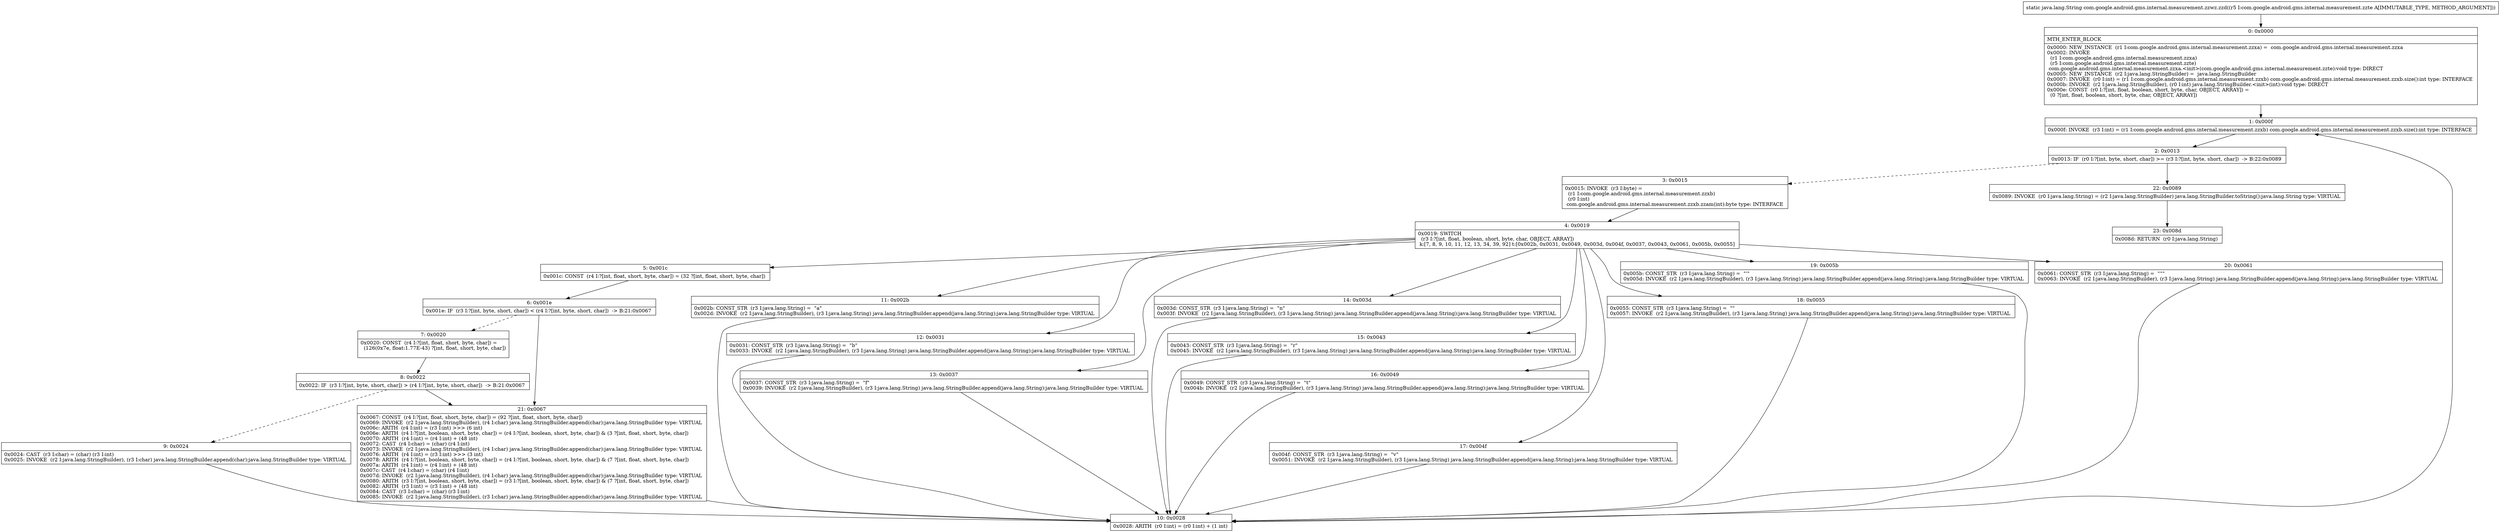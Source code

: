 digraph "CFG forcom.google.android.gms.internal.measurement.zzwz.zzd(Lcom\/google\/android\/gms\/internal\/measurement\/zzte;)Ljava\/lang\/String;" {
Node_0 [shape=record,label="{0\:\ 0x0000|MTH_ENTER_BLOCK\l|0x0000: NEW_INSTANCE  (r1 I:com.google.android.gms.internal.measurement.zzxa) =  com.google.android.gms.internal.measurement.zzxa \l0x0002: INVOKE  \l  (r1 I:com.google.android.gms.internal.measurement.zzxa)\l  (r5 I:com.google.android.gms.internal.measurement.zzte)\l com.google.android.gms.internal.measurement.zzxa.\<init\>(com.google.android.gms.internal.measurement.zzte):void type: DIRECT \l0x0005: NEW_INSTANCE  (r2 I:java.lang.StringBuilder) =  java.lang.StringBuilder \l0x0007: INVOKE  (r0 I:int) = (r1 I:com.google.android.gms.internal.measurement.zzxb) com.google.android.gms.internal.measurement.zzxb.size():int type: INTERFACE \l0x000b: INVOKE  (r2 I:java.lang.StringBuilder), (r0 I:int) java.lang.StringBuilder.\<init\>(int):void type: DIRECT \l0x000e: CONST  (r0 I:?[int, float, boolean, short, byte, char, OBJECT, ARRAY]) = \l  (0 ?[int, float, boolean, short, byte, char, OBJECT, ARRAY])\l \l}"];
Node_1 [shape=record,label="{1\:\ 0x000f|0x000f: INVOKE  (r3 I:int) = (r1 I:com.google.android.gms.internal.measurement.zzxb) com.google.android.gms.internal.measurement.zzxb.size():int type: INTERFACE \l}"];
Node_2 [shape=record,label="{2\:\ 0x0013|0x0013: IF  (r0 I:?[int, byte, short, char]) \>= (r3 I:?[int, byte, short, char])  \-\> B:22:0x0089 \l}"];
Node_3 [shape=record,label="{3\:\ 0x0015|0x0015: INVOKE  (r3 I:byte) = \l  (r1 I:com.google.android.gms.internal.measurement.zzxb)\l  (r0 I:int)\l com.google.android.gms.internal.measurement.zzxb.zzam(int):byte type: INTERFACE \l}"];
Node_4 [shape=record,label="{4\:\ 0x0019|0x0019: SWITCH  \l  (r3 I:?[int, float, boolean, short, byte, char, OBJECT, ARRAY])\l k:[7, 8, 9, 10, 11, 12, 13, 34, 39, 92] t:[0x002b, 0x0031, 0x0049, 0x003d, 0x004f, 0x0037, 0x0043, 0x0061, 0x005b, 0x0055] \l}"];
Node_5 [shape=record,label="{5\:\ 0x001c|0x001c: CONST  (r4 I:?[int, float, short, byte, char]) = (32 ?[int, float, short, byte, char]) \l}"];
Node_6 [shape=record,label="{6\:\ 0x001e|0x001e: IF  (r3 I:?[int, byte, short, char]) \< (r4 I:?[int, byte, short, char])  \-\> B:21:0x0067 \l}"];
Node_7 [shape=record,label="{7\:\ 0x0020|0x0020: CONST  (r4 I:?[int, float, short, byte, char]) = \l  (126(0x7e, float:1.77E\-43) ?[int, float, short, byte, char])\l \l}"];
Node_8 [shape=record,label="{8\:\ 0x0022|0x0022: IF  (r3 I:?[int, byte, short, char]) \> (r4 I:?[int, byte, short, char])  \-\> B:21:0x0067 \l}"];
Node_9 [shape=record,label="{9\:\ 0x0024|0x0024: CAST  (r3 I:char) = (char) (r3 I:int) \l0x0025: INVOKE  (r2 I:java.lang.StringBuilder), (r3 I:char) java.lang.StringBuilder.append(char):java.lang.StringBuilder type: VIRTUAL \l}"];
Node_10 [shape=record,label="{10\:\ 0x0028|0x0028: ARITH  (r0 I:int) = (r0 I:int) + (1 int) \l}"];
Node_11 [shape=record,label="{11\:\ 0x002b|0x002b: CONST_STR  (r3 I:java.lang.String) =  \"a\" \l0x002d: INVOKE  (r2 I:java.lang.StringBuilder), (r3 I:java.lang.String) java.lang.StringBuilder.append(java.lang.String):java.lang.StringBuilder type: VIRTUAL \l}"];
Node_12 [shape=record,label="{12\:\ 0x0031|0x0031: CONST_STR  (r3 I:java.lang.String) =  \"b\" \l0x0033: INVOKE  (r2 I:java.lang.StringBuilder), (r3 I:java.lang.String) java.lang.StringBuilder.append(java.lang.String):java.lang.StringBuilder type: VIRTUAL \l}"];
Node_13 [shape=record,label="{13\:\ 0x0037|0x0037: CONST_STR  (r3 I:java.lang.String) =  \"f\" \l0x0039: INVOKE  (r2 I:java.lang.StringBuilder), (r3 I:java.lang.String) java.lang.StringBuilder.append(java.lang.String):java.lang.StringBuilder type: VIRTUAL \l}"];
Node_14 [shape=record,label="{14\:\ 0x003d|0x003d: CONST_STR  (r3 I:java.lang.String) =  \"n\" \l0x003f: INVOKE  (r2 I:java.lang.StringBuilder), (r3 I:java.lang.String) java.lang.StringBuilder.append(java.lang.String):java.lang.StringBuilder type: VIRTUAL \l}"];
Node_15 [shape=record,label="{15\:\ 0x0043|0x0043: CONST_STR  (r3 I:java.lang.String) =  \"r\" \l0x0045: INVOKE  (r2 I:java.lang.StringBuilder), (r3 I:java.lang.String) java.lang.StringBuilder.append(java.lang.String):java.lang.StringBuilder type: VIRTUAL \l}"];
Node_16 [shape=record,label="{16\:\ 0x0049|0x0049: CONST_STR  (r3 I:java.lang.String) =  \"t\" \l0x004b: INVOKE  (r2 I:java.lang.StringBuilder), (r3 I:java.lang.String) java.lang.StringBuilder.append(java.lang.String):java.lang.StringBuilder type: VIRTUAL \l}"];
Node_17 [shape=record,label="{17\:\ 0x004f|0x004f: CONST_STR  (r3 I:java.lang.String) =  \"v\" \l0x0051: INVOKE  (r2 I:java.lang.StringBuilder), (r3 I:java.lang.String) java.lang.StringBuilder.append(java.lang.String):java.lang.StringBuilder type: VIRTUAL \l}"];
Node_18 [shape=record,label="{18\:\ 0x0055|0x0055: CONST_STR  (r3 I:java.lang.String) =  \"\" \l0x0057: INVOKE  (r2 I:java.lang.StringBuilder), (r3 I:java.lang.String) java.lang.StringBuilder.append(java.lang.String):java.lang.StringBuilder type: VIRTUAL \l}"];
Node_19 [shape=record,label="{19\:\ 0x005b|0x005b: CONST_STR  (r3 I:java.lang.String) =  \"'\" \l0x005d: INVOKE  (r2 I:java.lang.StringBuilder), (r3 I:java.lang.String) java.lang.StringBuilder.append(java.lang.String):java.lang.StringBuilder type: VIRTUAL \l}"];
Node_20 [shape=record,label="{20\:\ 0x0061|0x0061: CONST_STR  (r3 I:java.lang.String) =  \"\"\" \l0x0063: INVOKE  (r2 I:java.lang.StringBuilder), (r3 I:java.lang.String) java.lang.StringBuilder.append(java.lang.String):java.lang.StringBuilder type: VIRTUAL \l}"];
Node_21 [shape=record,label="{21\:\ 0x0067|0x0067: CONST  (r4 I:?[int, float, short, byte, char]) = (92 ?[int, float, short, byte, char]) \l0x0069: INVOKE  (r2 I:java.lang.StringBuilder), (r4 I:char) java.lang.StringBuilder.append(char):java.lang.StringBuilder type: VIRTUAL \l0x006c: ARITH  (r4 I:int) = (r3 I:int) \>\>\> (6 int) \l0x006e: ARITH  (r4 I:?[int, boolean, short, byte, char]) = (r4 I:?[int, boolean, short, byte, char]) & (3 ?[int, float, short, byte, char]) \l0x0070: ARITH  (r4 I:int) = (r4 I:int) + (48 int) \l0x0072: CAST  (r4 I:char) = (char) (r4 I:int) \l0x0073: INVOKE  (r2 I:java.lang.StringBuilder), (r4 I:char) java.lang.StringBuilder.append(char):java.lang.StringBuilder type: VIRTUAL \l0x0076: ARITH  (r4 I:int) = (r3 I:int) \>\>\> (3 int) \l0x0078: ARITH  (r4 I:?[int, boolean, short, byte, char]) = (r4 I:?[int, boolean, short, byte, char]) & (7 ?[int, float, short, byte, char]) \l0x007a: ARITH  (r4 I:int) = (r4 I:int) + (48 int) \l0x007c: CAST  (r4 I:char) = (char) (r4 I:int) \l0x007d: INVOKE  (r2 I:java.lang.StringBuilder), (r4 I:char) java.lang.StringBuilder.append(char):java.lang.StringBuilder type: VIRTUAL \l0x0080: ARITH  (r3 I:?[int, boolean, short, byte, char]) = (r3 I:?[int, boolean, short, byte, char]) & (7 ?[int, float, short, byte, char]) \l0x0082: ARITH  (r3 I:int) = (r3 I:int) + (48 int) \l0x0084: CAST  (r3 I:char) = (char) (r3 I:int) \l0x0085: INVOKE  (r2 I:java.lang.StringBuilder), (r3 I:char) java.lang.StringBuilder.append(char):java.lang.StringBuilder type: VIRTUAL \l}"];
Node_22 [shape=record,label="{22\:\ 0x0089|0x0089: INVOKE  (r0 I:java.lang.String) = (r2 I:java.lang.StringBuilder) java.lang.StringBuilder.toString():java.lang.String type: VIRTUAL \l}"];
Node_23 [shape=record,label="{23\:\ 0x008d|0x008d: RETURN  (r0 I:java.lang.String) \l}"];
MethodNode[shape=record,label="{static java.lang.String com.google.android.gms.internal.measurement.zzwz.zzd((r5 I:com.google.android.gms.internal.measurement.zzte A[IMMUTABLE_TYPE, METHOD_ARGUMENT])) }"];
MethodNode -> Node_0;
Node_0 -> Node_1;
Node_1 -> Node_2;
Node_2 -> Node_3[style=dashed];
Node_2 -> Node_22;
Node_3 -> Node_4;
Node_4 -> Node_5;
Node_4 -> Node_11;
Node_4 -> Node_12;
Node_4 -> Node_13;
Node_4 -> Node_14;
Node_4 -> Node_15;
Node_4 -> Node_16;
Node_4 -> Node_17;
Node_4 -> Node_18;
Node_4 -> Node_19;
Node_4 -> Node_20;
Node_5 -> Node_6;
Node_6 -> Node_7[style=dashed];
Node_6 -> Node_21;
Node_7 -> Node_8;
Node_8 -> Node_9[style=dashed];
Node_8 -> Node_21;
Node_9 -> Node_10;
Node_10 -> Node_1;
Node_11 -> Node_10;
Node_12 -> Node_10;
Node_13 -> Node_10;
Node_14 -> Node_10;
Node_15 -> Node_10;
Node_16 -> Node_10;
Node_17 -> Node_10;
Node_18 -> Node_10;
Node_19 -> Node_10;
Node_20 -> Node_10;
Node_21 -> Node_10;
Node_22 -> Node_23;
}

